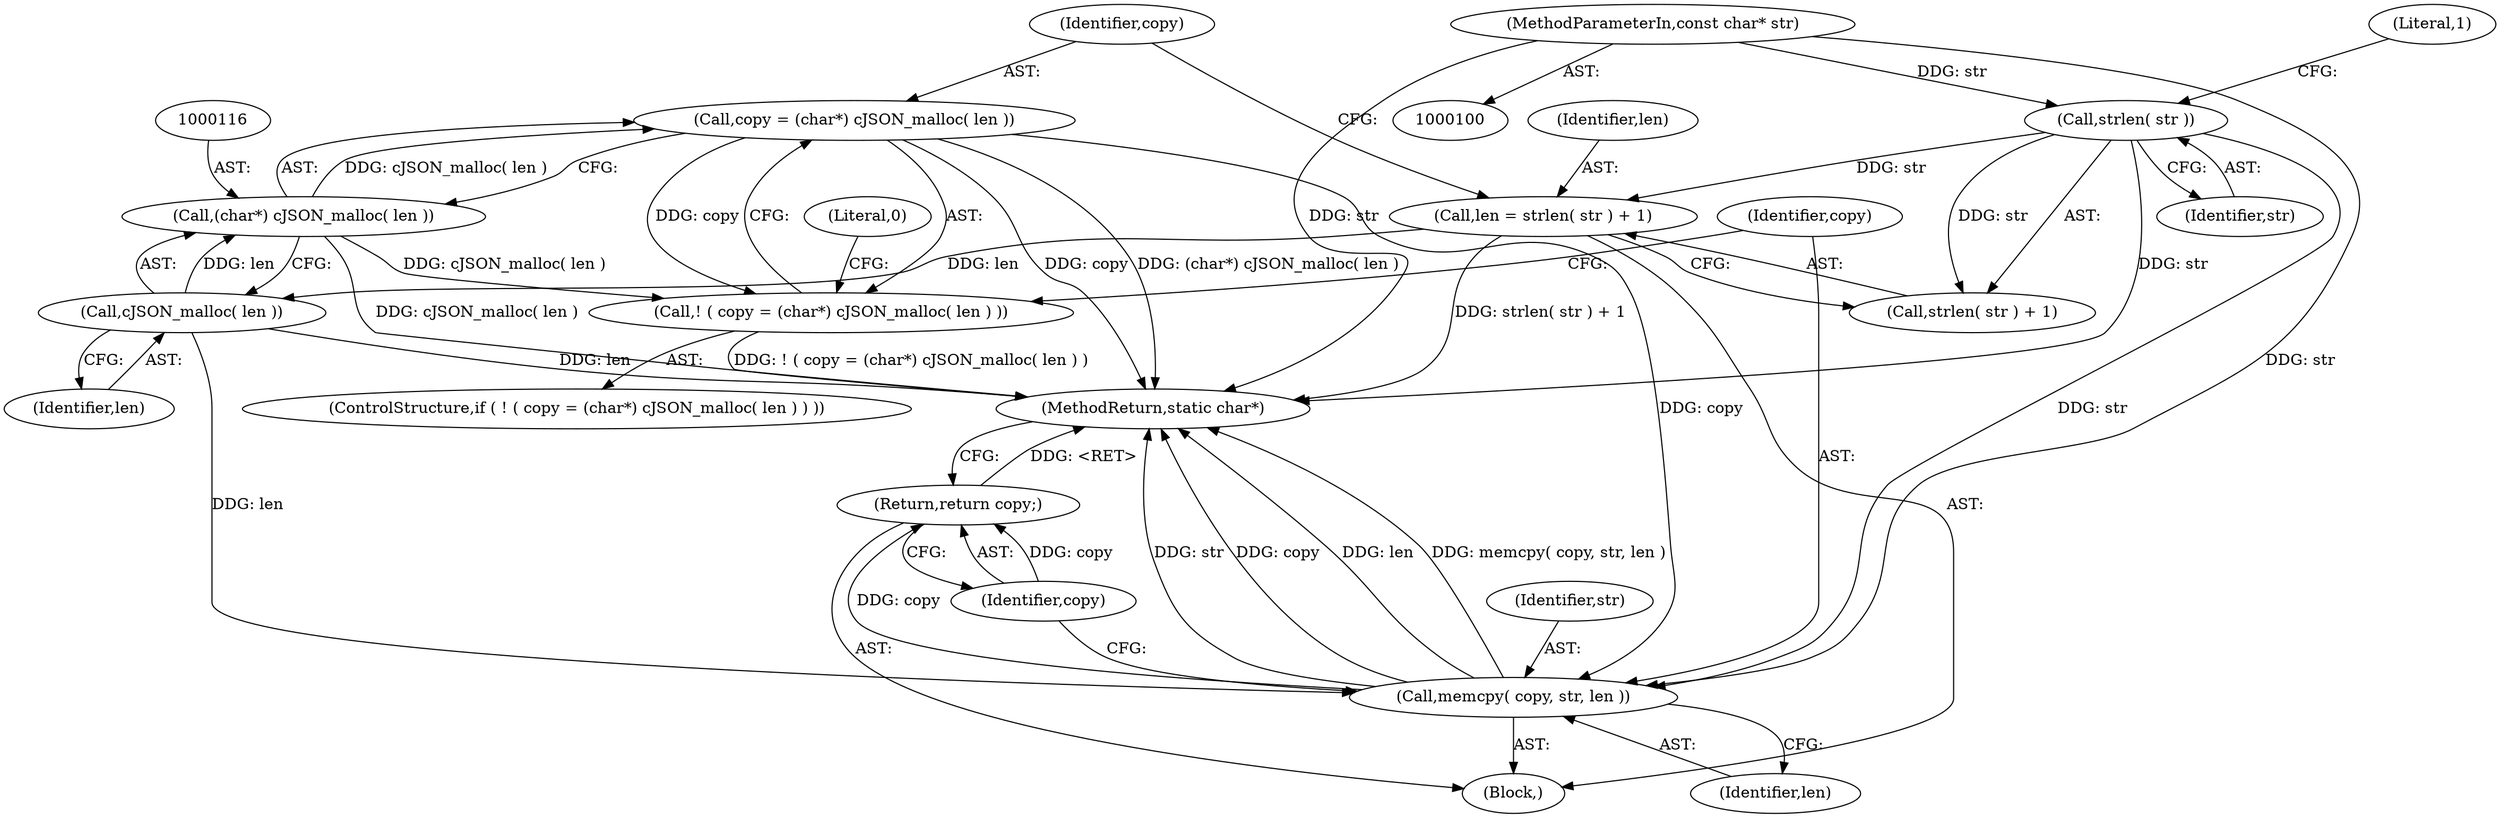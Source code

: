 digraph "1_iperf_91f2fa59e8ed80dfbf400add0164ee0e508e412a_32@API" {
"1000113" [label="(Call,copy = (char*) cJSON_malloc( len ))"];
"1000115" [label="(Call,(char*) cJSON_malloc( len ))"];
"1000117" [label="(Call,cJSON_malloc( len ))"];
"1000105" [label="(Call,len = strlen( str ) + 1)"];
"1000108" [label="(Call,strlen( str ))"];
"1000101" [label="(MethodParameterIn,const char* str)"];
"1000112" [label="(Call,! ( copy = (char*) cJSON_malloc( len ) ))"];
"1000121" [label="(Call,memcpy( copy, str, len ))"];
"1000125" [label="(Return,return copy;)"];
"1000105" [label="(Call,len = strlen( str ) + 1)"];
"1000123" [label="(Identifier,str)"];
"1000113" [label="(Call,copy = (char*) cJSON_malloc( len ))"];
"1000115" [label="(Call,(char*) cJSON_malloc( len ))"];
"1000122" [label="(Identifier,copy)"];
"1000124" [label="(Identifier,len)"];
"1000114" [label="(Identifier,copy)"];
"1000126" [label="(Identifier,copy)"];
"1000127" [label="(MethodReturn,static char*)"];
"1000125" [label="(Return,return copy;)"];
"1000111" [label="(ControlStructure,if ( ! ( copy = (char*) cJSON_malloc( len ) ) ))"];
"1000117" [label="(Call,cJSON_malloc( len ))"];
"1000108" [label="(Call,strlen( str ))"];
"1000109" [label="(Identifier,str)"];
"1000112" [label="(Call,! ( copy = (char*) cJSON_malloc( len ) ))"];
"1000106" [label="(Identifier,len)"];
"1000101" [label="(MethodParameterIn,const char* str)"];
"1000120" [label="(Literal,0)"];
"1000110" [label="(Literal,1)"];
"1000107" [label="(Call,strlen( str ) + 1)"];
"1000118" [label="(Identifier,len)"];
"1000121" [label="(Call,memcpy( copy, str, len ))"];
"1000102" [label="(Block,)"];
"1000113" -> "1000112"  [label="AST: "];
"1000113" -> "1000115"  [label="CFG: "];
"1000114" -> "1000113"  [label="AST: "];
"1000115" -> "1000113"  [label="AST: "];
"1000112" -> "1000113"  [label="CFG: "];
"1000113" -> "1000127"  [label="DDG: copy"];
"1000113" -> "1000127"  [label="DDG: (char*) cJSON_malloc( len )"];
"1000113" -> "1000112"  [label="DDG: copy"];
"1000115" -> "1000113"  [label="DDG: cJSON_malloc( len )"];
"1000113" -> "1000121"  [label="DDG: copy"];
"1000115" -> "1000117"  [label="CFG: "];
"1000116" -> "1000115"  [label="AST: "];
"1000117" -> "1000115"  [label="AST: "];
"1000115" -> "1000127"  [label="DDG: cJSON_malloc( len )"];
"1000115" -> "1000112"  [label="DDG: cJSON_malloc( len )"];
"1000117" -> "1000115"  [label="DDG: len"];
"1000117" -> "1000118"  [label="CFG: "];
"1000118" -> "1000117"  [label="AST: "];
"1000117" -> "1000127"  [label="DDG: len"];
"1000105" -> "1000117"  [label="DDG: len"];
"1000117" -> "1000121"  [label="DDG: len"];
"1000105" -> "1000102"  [label="AST: "];
"1000105" -> "1000107"  [label="CFG: "];
"1000106" -> "1000105"  [label="AST: "];
"1000107" -> "1000105"  [label="AST: "];
"1000114" -> "1000105"  [label="CFG: "];
"1000105" -> "1000127"  [label="DDG: strlen( str ) + 1"];
"1000108" -> "1000105"  [label="DDG: str"];
"1000108" -> "1000107"  [label="AST: "];
"1000108" -> "1000109"  [label="CFG: "];
"1000109" -> "1000108"  [label="AST: "];
"1000110" -> "1000108"  [label="CFG: "];
"1000108" -> "1000127"  [label="DDG: str"];
"1000108" -> "1000107"  [label="DDG: str"];
"1000101" -> "1000108"  [label="DDG: str"];
"1000108" -> "1000121"  [label="DDG: str"];
"1000101" -> "1000100"  [label="AST: "];
"1000101" -> "1000127"  [label="DDG: str"];
"1000101" -> "1000121"  [label="DDG: str"];
"1000112" -> "1000111"  [label="AST: "];
"1000120" -> "1000112"  [label="CFG: "];
"1000122" -> "1000112"  [label="CFG: "];
"1000112" -> "1000127"  [label="DDG: ! ( copy = (char*) cJSON_malloc( len ) )"];
"1000121" -> "1000102"  [label="AST: "];
"1000121" -> "1000124"  [label="CFG: "];
"1000122" -> "1000121"  [label="AST: "];
"1000123" -> "1000121"  [label="AST: "];
"1000124" -> "1000121"  [label="AST: "];
"1000126" -> "1000121"  [label="CFG: "];
"1000121" -> "1000127"  [label="DDG: str"];
"1000121" -> "1000127"  [label="DDG: copy"];
"1000121" -> "1000127"  [label="DDG: len"];
"1000121" -> "1000127"  [label="DDG: memcpy( copy, str, len )"];
"1000121" -> "1000125"  [label="DDG: copy"];
"1000125" -> "1000102"  [label="AST: "];
"1000125" -> "1000126"  [label="CFG: "];
"1000126" -> "1000125"  [label="AST: "];
"1000127" -> "1000125"  [label="CFG: "];
"1000125" -> "1000127"  [label="DDG: <RET>"];
"1000126" -> "1000125"  [label="DDG: copy"];
}
